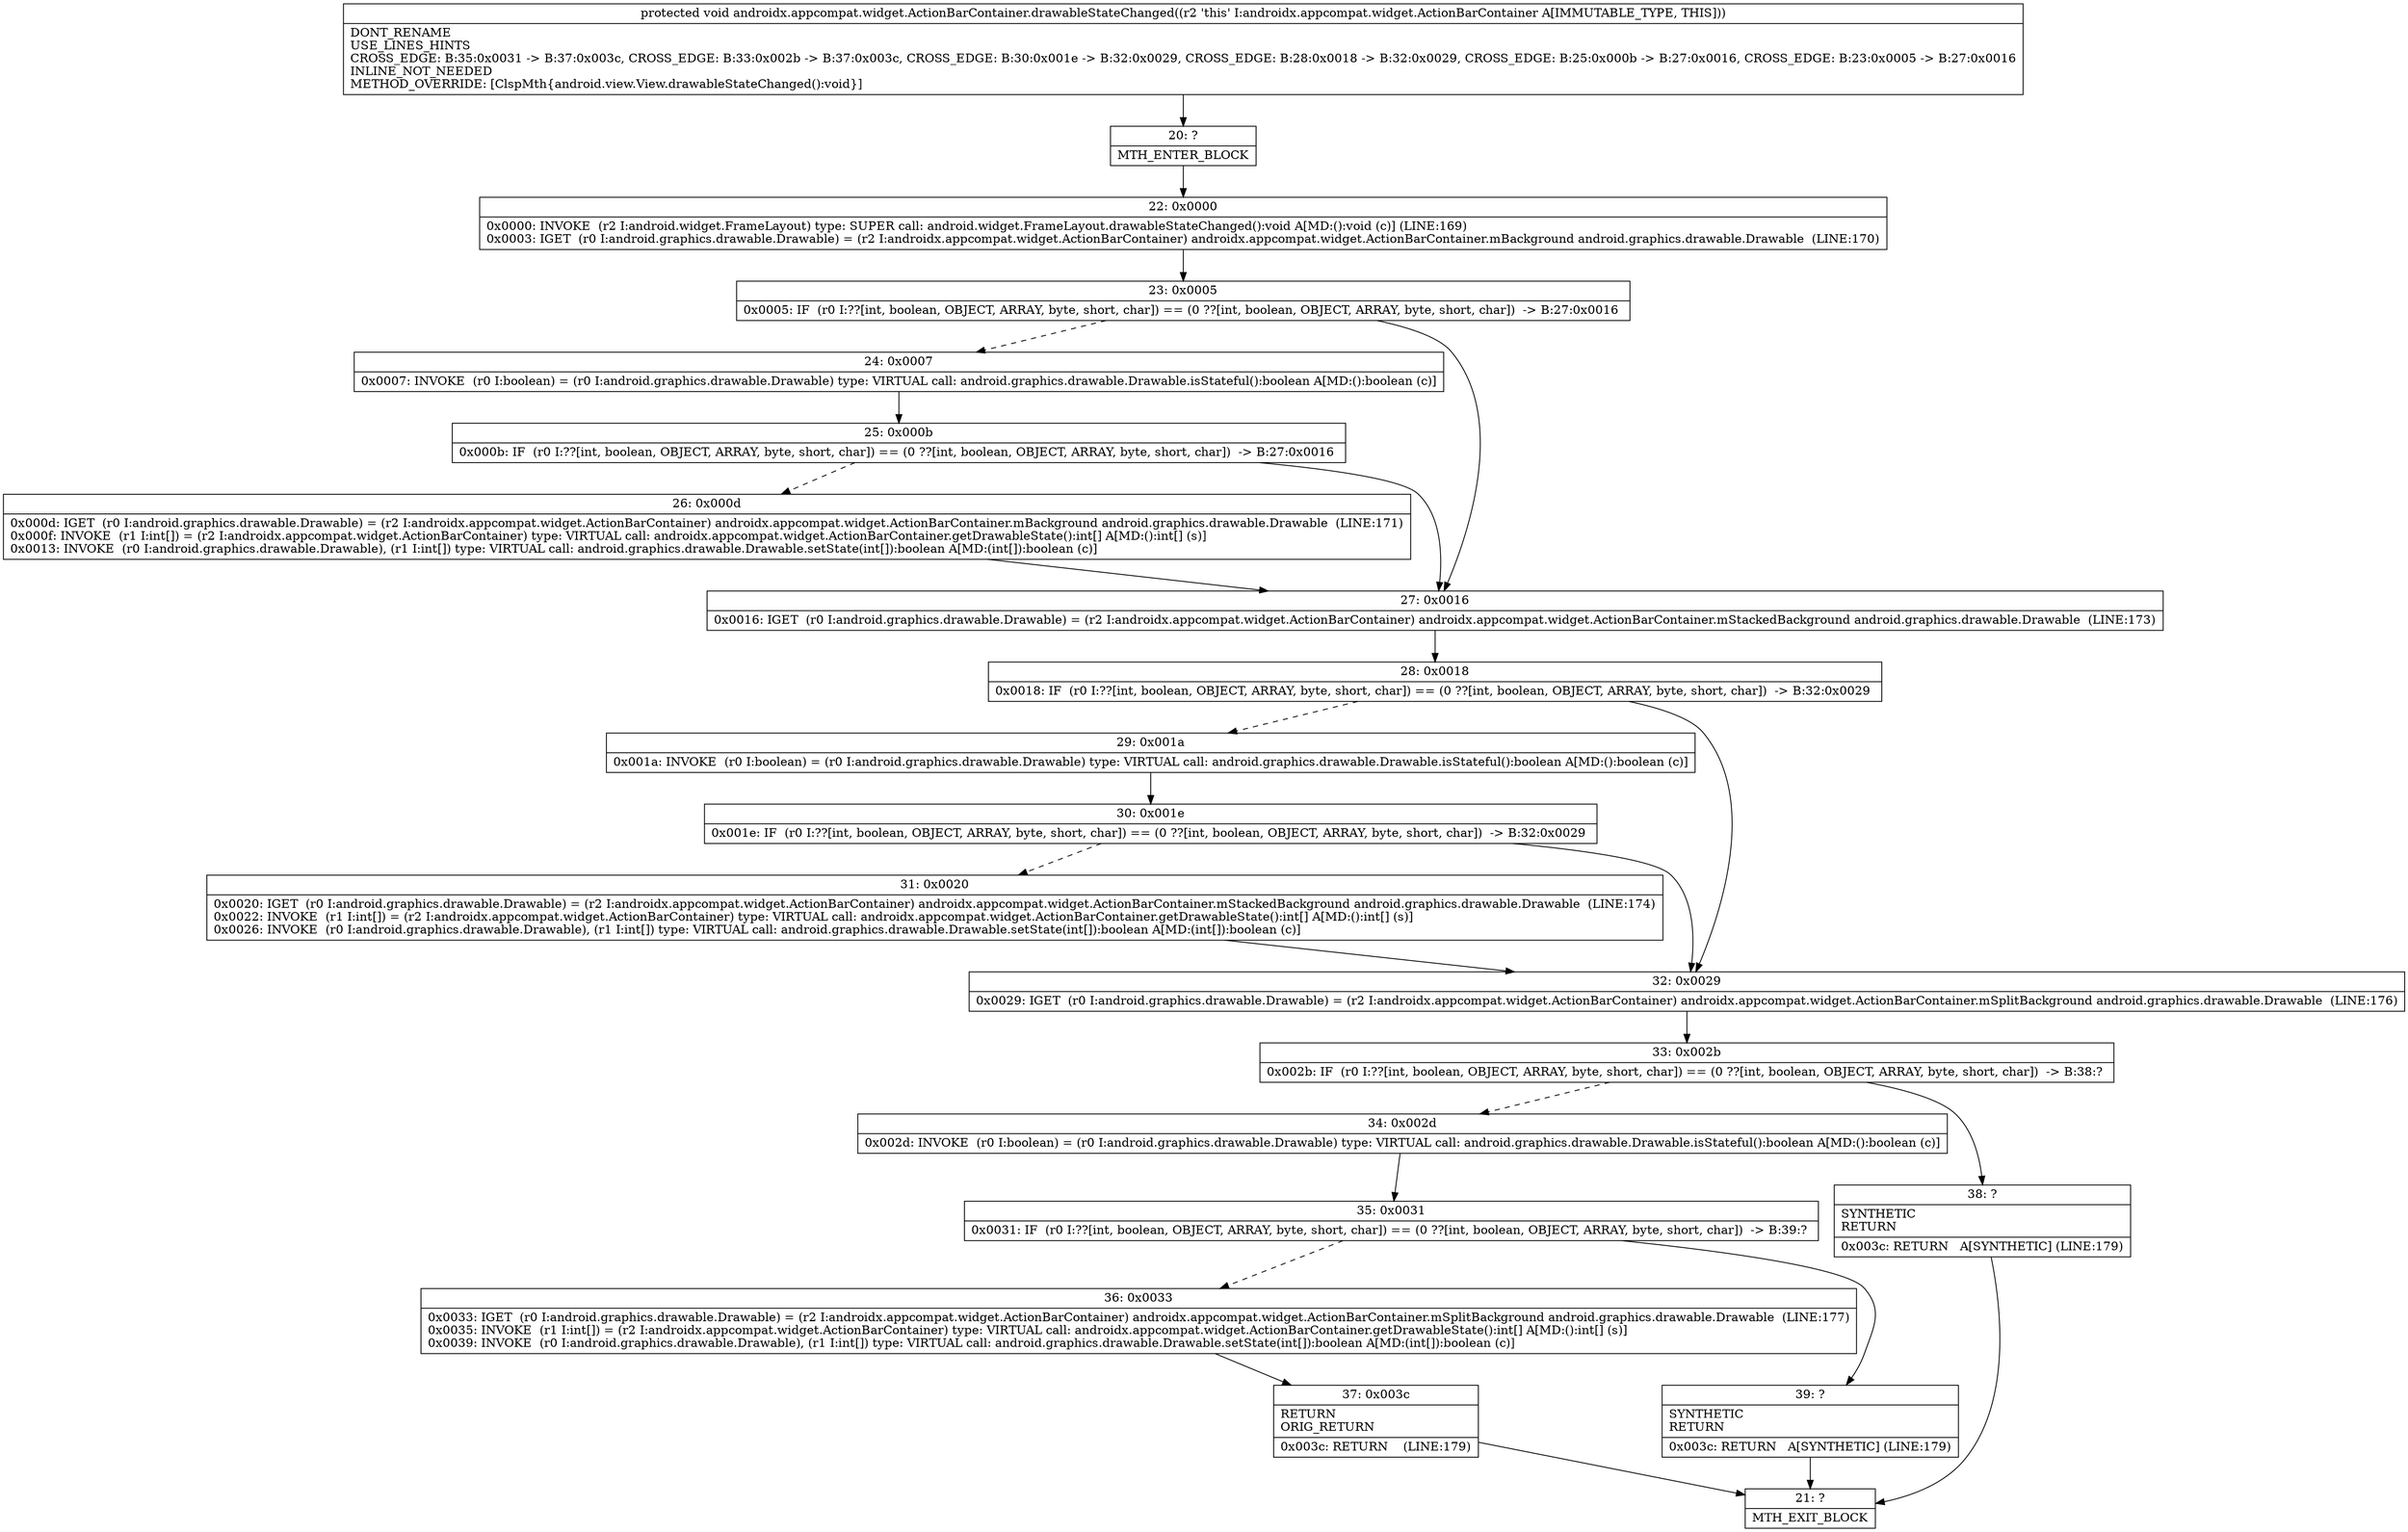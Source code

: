 digraph "CFG forandroidx.appcompat.widget.ActionBarContainer.drawableStateChanged()V" {
Node_20 [shape=record,label="{20\:\ ?|MTH_ENTER_BLOCK\l}"];
Node_22 [shape=record,label="{22\:\ 0x0000|0x0000: INVOKE  (r2 I:android.widget.FrameLayout) type: SUPER call: android.widget.FrameLayout.drawableStateChanged():void A[MD:():void (c)] (LINE:169)\l0x0003: IGET  (r0 I:android.graphics.drawable.Drawable) = (r2 I:androidx.appcompat.widget.ActionBarContainer) androidx.appcompat.widget.ActionBarContainer.mBackground android.graphics.drawable.Drawable  (LINE:170)\l}"];
Node_23 [shape=record,label="{23\:\ 0x0005|0x0005: IF  (r0 I:??[int, boolean, OBJECT, ARRAY, byte, short, char]) == (0 ??[int, boolean, OBJECT, ARRAY, byte, short, char])  \-\> B:27:0x0016 \l}"];
Node_24 [shape=record,label="{24\:\ 0x0007|0x0007: INVOKE  (r0 I:boolean) = (r0 I:android.graphics.drawable.Drawable) type: VIRTUAL call: android.graphics.drawable.Drawable.isStateful():boolean A[MD:():boolean (c)]\l}"];
Node_25 [shape=record,label="{25\:\ 0x000b|0x000b: IF  (r0 I:??[int, boolean, OBJECT, ARRAY, byte, short, char]) == (0 ??[int, boolean, OBJECT, ARRAY, byte, short, char])  \-\> B:27:0x0016 \l}"];
Node_26 [shape=record,label="{26\:\ 0x000d|0x000d: IGET  (r0 I:android.graphics.drawable.Drawable) = (r2 I:androidx.appcompat.widget.ActionBarContainer) androidx.appcompat.widget.ActionBarContainer.mBackground android.graphics.drawable.Drawable  (LINE:171)\l0x000f: INVOKE  (r1 I:int[]) = (r2 I:androidx.appcompat.widget.ActionBarContainer) type: VIRTUAL call: androidx.appcompat.widget.ActionBarContainer.getDrawableState():int[] A[MD:():int[] (s)]\l0x0013: INVOKE  (r0 I:android.graphics.drawable.Drawable), (r1 I:int[]) type: VIRTUAL call: android.graphics.drawable.Drawable.setState(int[]):boolean A[MD:(int[]):boolean (c)]\l}"];
Node_27 [shape=record,label="{27\:\ 0x0016|0x0016: IGET  (r0 I:android.graphics.drawable.Drawable) = (r2 I:androidx.appcompat.widget.ActionBarContainer) androidx.appcompat.widget.ActionBarContainer.mStackedBackground android.graphics.drawable.Drawable  (LINE:173)\l}"];
Node_28 [shape=record,label="{28\:\ 0x0018|0x0018: IF  (r0 I:??[int, boolean, OBJECT, ARRAY, byte, short, char]) == (0 ??[int, boolean, OBJECT, ARRAY, byte, short, char])  \-\> B:32:0x0029 \l}"];
Node_29 [shape=record,label="{29\:\ 0x001a|0x001a: INVOKE  (r0 I:boolean) = (r0 I:android.graphics.drawable.Drawable) type: VIRTUAL call: android.graphics.drawable.Drawable.isStateful():boolean A[MD:():boolean (c)]\l}"];
Node_30 [shape=record,label="{30\:\ 0x001e|0x001e: IF  (r0 I:??[int, boolean, OBJECT, ARRAY, byte, short, char]) == (0 ??[int, boolean, OBJECT, ARRAY, byte, short, char])  \-\> B:32:0x0029 \l}"];
Node_31 [shape=record,label="{31\:\ 0x0020|0x0020: IGET  (r0 I:android.graphics.drawable.Drawable) = (r2 I:androidx.appcompat.widget.ActionBarContainer) androidx.appcompat.widget.ActionBarContainer.mStackedBackground android.graphics.drawable.Drawable  (LINE:174)\l0x0022: INVOKE  (r1 I:int[]) = (r2 I:androidx.appcompat.widget.ActionBarContainer) type: VIRTUAL call: androidx.appcompat.widget.ActionBarContainer.getDrawableState():int[] A[MD:():int[] (s)]\l0x0026: INVOKE  (r0 I:android.graphics.drawable.Drawable), (r1 I:int[]) type: VIRTUAL call: android.graphics.drawable.Drawable.setState(int[]):boolean A[MD:(int[]):boolean (c)]\l}"];
Node_32 [shape=record,label="{32\:\ 0x0029|0x0029: IGET  (r0 I:android.graphics.drawable.Drawable) = (r2 I:androidx.appcompat.widget.ActionBarContainer) androidx.appcompat.widget.ActionBarContainer.mSplitBackground android.graphics.drawable.Drawable  (LINE:176)\l}"];
Node_33 [shape=record,label="{33\:\ 0x002b|0x002b: IF  (r0 I:??[int, boolean, OBJECT, ARRAY, byte, short, char]) == (0 ??[int, boolean, OBJECT, ARRAY, byte, short, char])  \-\> B:38:? \l}"];
Node_34 [shape=record,label="{34\:\ 0x002d|0x002d: INVOKE  (r0 I:boolean) = (r0 I:android.graphics.drawable.Drawable) type: VIRTUAL call: android.graphics.drawable.Drawable.isStateful():boolean A[MD:():boolean (c)]\l}"];
Node_35 [shape=record,label="{35\:\ 0x0031|0x0031: IF  (r0 I:??[int, boolean, OBJECT, ARRAY, byte, short, char]) == (0 ??[int, boolean, OBJECT, ARRAY, byte, short, char])  \-\> B:39:? \l}"];
Node_36 [shape=record,label="{36\:\ 0x0033|0x0033: IGET  (r0 I:android.graphics.drawable.Drawable) = (r2 I:androidx.appcompat.widget.ActionBarContainer) androidx.appcompat.widget.ActionBarContainer.mSplitBackground android.graphics.drawable.Drawable  (LINE:177)\l0x0035: INVOKE  (r1 I:int[]) = (r2 I:androidx.appcompat.widget.ActionBarContainer) type: VIRTUAL call: androidx.appcompat.widget.ActionBarContainer.getDrawableState():int[] A[MD:():int[] (s)]\l0x0039: INVOKE  (r0 I:android.graphics.drawable.Drawable), (r1 I:int[]) type: VIRTUAL call: android.graphics.drawable.Drawable.setState(int[]):boolean A[MD:(int[]):boolean (c)]\l}"];
Node_37 [shape=record,label="{37\:\ 0x003c|RETURN\lORIG_RETURN\l|0x003c: RETURN    (LINE:179)\l}"];
Node_21 [shape=record,label="{21\:\ ?|MTH_EXIT_BLOCK\l}"];
Node_39 [shape=record,label="{39\:\ ?|SYNTHETIC\lRETURN\l|0x003c: RETURN   A[SYNTHETIC] (LINE:179)\l}"];
Node_38 [shape=record,label="{38\:\ ?|SYNTHETIC\lRETURN\l|0x003c: RETURN   A[SYNTHETIC] (LINE:179)\l}"];
MethodNode[shape=record,label="{protected void androidx.appcompat.widget.ActionBarContainer.drawableStateChanged((r2 'this' I:androidx.appcompat.widget.ActionBarContainer A[IMMUTABLE_TYPE, THIS]))  | DONT_RENAME\lUSE_LINES_HINTS\lCROSS_EDGE: B:35:0x0031 \-\> B:37:0x003c, CROSS_EDGE: B:33:0x002b \-\> B:37:0x003c, CROSS_EDGE: B:30:0x001e \-\> B:32:0x0029, CROSS_EDGE: B:28:0x0018 \-\> B:32:0x0029, CROSS_EDGE: B:25:0x000b \-\> B:27:0x0016, CROSS_EDGE: B:23:0x0005 \-\> B:27:0x0016\lINLINE_NOT_NEEDED\lMETHOD_OVERRIDE: [ClspMth\{android.view.View.drawableStateChanged():void\}]\l}"];
MethodNode -> Node_20;Node_20 -> Node_22;
Node_22 -> Node_23;
Node_23 -> Node_24[style=dashed];
Node_23 -> Node_27;
Node_24 -> Node_25;
Node_25 -> Node_26[style=dashed];
Node_25 -> Node_27;
Node_26 -> Node_27;
Node_27 -> Node_28;
Node_28 -> Node_29[style=dashed];
Node_28 -> Node_32;
Node_29 -> Node_30;
Node_30 -> Node_31[style=dashed];
Node_30 -> Node_32;
Node_31 -> Node_32;
Node_32 -> Node_33;
Node_33 -> Node_34[style=dashed];
Node_33 -> Node_38;
Node_34 -> Node_35;
Node_35 -> Node_36[style=dashed];
Node_35 -> Node_39;
Node_36 -> Node_37;
Node_37 -> Node_21;
Node_39 -> Node_21;
Node_38 -> Node_21;
}

